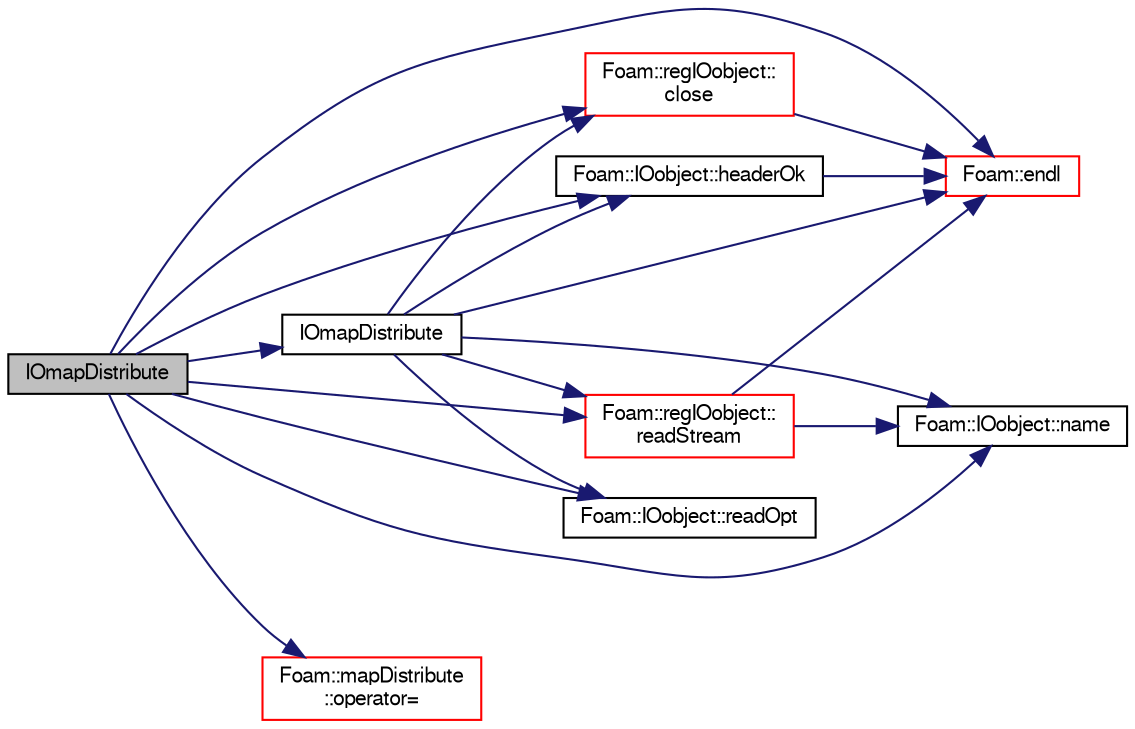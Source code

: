 digraph "IOmapDistribute"
{
  bgcolor="transparent";
  edge [fontname="FreeSans",fontsize="10",labelfontname="FreeSans",labelfontsize="10"];
  node [fontname="FreeSans",fontsize="10",shape=record];
  rankdir="LR";
  Node319 [label="IOmapDistribute",height=0.2,width=0.4,color="black", fillcolor="grey75", style="filled", fontcolor="black"];
  Node319 -> Node320 [color="midnightblue",fontsize="10",style="solid",fontname="FreeSans"];
  Node320 [label="Foam::regIOobject::\lclose",height=0.2,width=0.4,color="red",URL="$a26334.html#a5ae591df94fc66ccb85cbb6565368bca",tooltip="Close Istream. "];
  Node320 -> Node334 [color="midnightblue",fontsize="10",style="solid",fontname="FreeSans"];
  Node334 [label="Foam::endl",height=0.2,width=0.4,color="red",URL="$a21124.html#a2db8fe02a0d3909e9351bb4275b23ce4",tooltip="Add newline and flush stream. "];
  Node319 -> Node334 [color="midnightblue",fontsize="10",style="solid",fontname="FreeSans"];
  Node319 -> Node336 [color="midnightblue",fontsize="10",style="solid",fontname="FreeSans"];
  Node336 [label="Foam::IOobject::headerOk",height=0.2,width=0.4,color="black",URL="$a26142.html#a9d4879c850ce41d945ff77e788de3a23",tooltip="Read and check header info. "];
  Node336 -> Node334 [color="midnightblue",fontsize="10",style="solid",fontname="FreeSans"];
  Node319 -> Node337 [color="midnightblue",fontsize="10",style="solid",fontname="FreeSans"];
  Node337 [label="IOmapDistribute",height=0.2,width=0.4,color="black",URL="$a27358.html#a99b889be4f9055fe99205ab9f40c70e9",tooltip="Construct given an IOobject. "];
  Node337 -> Node320 [color="midnightblue",fontsize="10",style="solid",fontname="FreeSans"];
  Node337 -> Node334 [color="midnightblue",fontsize="10",style="solid",fontname="FreeSans"];
  Node337 -> Node336 [color="midnightblue",fontsize="10",style="solid",fontname="FreeSans"];
  Node337 -> Node338 [color="midnightblue",fontsize="10",style="solid",fontname="FreeSans"];
  Node338 [label="Foam::IOobject::name",height=0.2,width=0.4,color="black",URL="$a26142.html#acc80e00a8ac919288fb55bd14cc88bf6",tooltip="Return name. "];
  Node337 -> Node339 [color="midnightblue",fontsize="10",style="solid",fontname="FreeSans"];
  Node339 [label="Foam::IOobject::readOpt",height=0.2,width=0.4,color="black",URL="$a26142.html#a81b608e0b8d8e2a8f1bc927cd6076c59"];
  Node337 -> Node340 [color="midnightblue",fontsize="10",style="solid",fontname="FreeSans"];
  Node340 [label="Foam::regIOobject::\lreadStream",height=0.2,width=0.4,color="red",URL="$a26334.html#a1cab0be4cd0a737bfcdd4e43a032d3fd",tooltip="Return Istream and check object type against that given. "];
  Node340 -> Node338 [color="midnightblue",fontsize="10",style="solid",fontname="FreeSans"];
  Node340 -> Node334 [color="midnightblue",fontsize="10",style="solid",fontname="FreeSans"];
  Node319 -> Node338 [color="midnightblue",fontsize="10",style="solid",fontname="FreeSans"];
  Node319 -> Node637 [color="midnightblue",fontsize="10",style="solid",fontname="FreeSans"];
  Node637 [label="Foam::mapDistribute\l::operator=",height=0.2,width=0.4,color="red",URL="$a27362.html#a00b2693ada327b8fd8180b55482d8472"];
  Node319 -> Node339 [color="midnightblue",fontsize="10",style="solid",fontname="FreeSans"];
  Node319 -> Node340 [color="midnightblue",fontsize="10",style="solid",fontname="FreeSans"];
}
